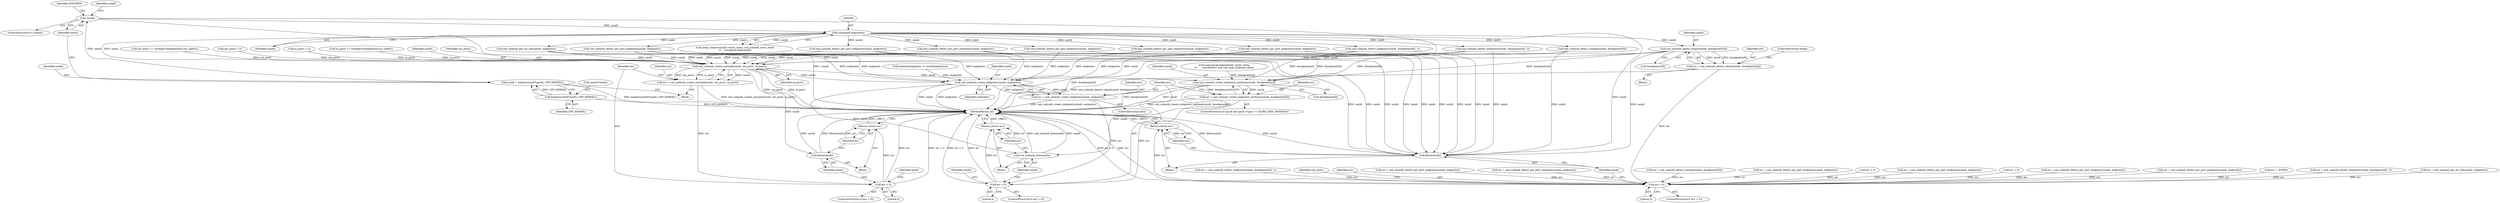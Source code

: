 digraph "1_linux_07d86ca93db7e5cdf4743564d98292042ec21af7@array" {
"1000281" [label="(Call,snd_usbmidi_detect_roland(umidi, &endpoints[0]))"];
"1000203" [label="(Call,(unsigned long)umidi)"];
"1000129" [label="(Call,!umidi)"];
"1000121" [label="(Call,umidi = kzalloc(sizeof(*umidi), GFP_KERNEL))"];
"1000123" [label="(Call,kzalloc(sizeof(*umidi), GFP_KERNEL))"];
"1000279" [label="(Call,err = snd_usbmidi_detect_roland(umidi, &endpoints[0]))"];
"1000476" [label="(Call,err < 0)"];
"1000482" [label="(Return,return err;)"];
"1000480" [label="(Call,kfree(umidi))"];
"1000518" [label="(Call,snd_usbmidi_create_rawmidi(umidi, out_ports, in_ports))"];
"1000516" [label="(Call,err = snd_usbmidi_create_rawmidi(umidi, out_ports, in_ports))"];
"1000523" [label="(Call,err < 0)"];
"1000529" [label="(Return,return err;)"];
"1000527" [label="(Call,kfree(umidi))"];
"1000541" [label="(Call,snd_usbmidi_create_endpoints_midiman(umidi, &endpoints[0]))"];
"1000539" [label="(Call,err = snd_usbmidi_create_endpoints_midiman(umidi, &endpoints[0]))"];
"1000554" [label="(Call,err < 0)"];
"1000560" [label="(Return,return err;)"];
"1000558" [label="(Call,snd_usbmidi_free(umidi))"];
"1000550" [label="(Call,snd_usbmidi_create_endpoints(umidi, endpoints))"];
"1000548" [label="(Call,err = snd_usbmidi_create_endpoints(umidi, endpoints))"];
"1000541" [label="(Call,snd_usbmidi_create_endpoints_midiman(umidi, &endpoints[0]))"];
"1000269" [label="(Call,err = snd_usbmidi_detect_yamaha(umidi, &endpoints[0]))"];
"1000383" [label="(Call,err = snd_usbmidi_detect_per_port_endpoints(umidi, endpoints))"];
"1000435" [label="(Call,err < 0)"];
"1000114" [label="(Block,)"];
"1000482" [label="(Return,return err;)"];
"1000222" [label="(Call,snd_usbmidi_get_ms_info(umidi, endpoints))"];
"1000452" [label="(Call,err = snd_usbmidi_detect_per_port_endpoints(umidi, endpoints))"];
"1000500" [label="(Call,out_ports += hweight16(endpoints[i].out_cables))"];
"1000554" [label="(Call,err < 0)"];
"1000481" [label="(Identifier,umidi)"];
"1000484" [label="(Call,out_ports = 0)"];
"1000547" [label="(ControlStructure,else)"];
"1000133" [label="(Identifier,ENOMEM)"];
"1000540" [label="(Identifier,err)"];
"1000283" [label="(Call,&endpoints[0])"];
"1000524" [label="(Identifier,err)"];
"1000543" [label="(Call,&endpoints[0])"];
"1000521" [label="(Identifier,in_ports)"];
"1000487" [label="(Call,in_ports = 0)"];
"1000522" [label="(ControlStructure,if (err < 0))"];
"1000518" [label="(Call,snd_usbmidi_create_rawmidi(umidi, out_ports, in_ports))"];
"1000129" [label="(Call,!umidi)"];
"1000516" [label="(Call,err = snd_usbmidi_create_rawmidi(umidi, out_ports, in_ports))"];
"1000123" [label="(Call,kzalloc(sizeof(*umidi), GFP_KERNEL))"];
"1000305" [label="(Call,err = 0)"];
"1000127" [label="(Identifier,GFP_KERNEL)"];
"1000478" [label="(Literal,0)"];
"1000124" [label="(Call,sizeof(*umidi))"];
"1000530" [label="(Identifier,err)"];
"1000561" [label="(Identifier,err)"];
"1000271" [label="(Call,snd_usbmidi_detect_yamaha(umidi, &endpoints[0]))"];
"1000550" [label="(Call,snd_usbmidi_create_endpoints(umidi, endpoints))"];
"1000316" [label="(Call,err = snd_usbmidi_detect_per_port_endpoints(umidi, endpoints))"];
"1000343" [label="(Call,err = snd_usbmidi_detect_per_port_endpoints(umidi, endpoints))"];
"1000280" [label="(Identifier,err)"];
"1000529" [label="(Return,return err;)"];
"1000508" [label="(Call,in_ports += hweight16(endpoints[i].in_cables))"];
"1000560" [label="(Return,return err;)"];
"1000128" [label="(ControlStructure,if (!umidi))"];
"1000398" [label="(Call,snd_usbmidi_detect_per_port_endpoints(umidi, endpoints))"];
"1000205" [label="(Identifier,umidi)"];
"1000479" [label="(Block,)"];
"1000519" [label="(Identifier,umidi)"];
"1000470" [label="(Call,err = -ENXIO)"];
"1000203" [label="(Call,(unsigned long)umidi)"];
"1000287" [label="(ControlStructure,break;)"];
"1000551" [label="(Identifier,umidi)"];
"1000476" [label="(Call,err < 0)"];
"1000555" [label="(Identifier,err)"];
"1000533" [label="(Identifier,quirk)"];
"1000130" [label="(Identifier,umidi)"];
"1000475" [label="(ControlStructure,if (err < 0))"];
"1000526" [label="(Block,)"];
"1000441" [label="(Call,snd_usbmidi_detect_per_port_endpoints(umidi, endpoints))"];
"1000260" [label="(Call,snd_usbmidi_detect_endpoints(umidi, &endpoints[0], 1))"];
"1000345" [label="(Call,snd_usbmidi_detect_per_port_endpoints(umidi, endpoints))"];
"1000558" [label="(Call,snd_usbmidi_free(umidi))"];
"1000122" [label="(Identifier,umidi)"];
"1000318" [label="(Call,snd_usbmidi_detect_per_port_endpoints(umidi, endpoints))"];
"1000480" [label="(Call,kfree(umidi))"];
"1000542" [label="(Identifier,umidi)"];
"1000385" [label="(Call,snd_usbmidi_detect_per_port_endpoints(umidi, endpoints))"];
"1000520" [label="(Identifier,out_ports)"];
"1000366" [label="(Call,err = snd_usbmidi_detect_endpoints(umidi, &endpoints[0], 1))"];
"1000368" [label="(Call,snd_usbmidi_detect_endpoints(umidi, &endpoints[0], 1))"];
"1000454" [label="(Call,snd_usbmidi_detect_per_port_endpoints(umidi, endpoints))"];
"1000523" [label="(Call,err < 0)"];
"1000121" [label="(Call,umidi = kzalloc(sizeof(*umidi), GFP_KERNEL))"];
"1000549" [label="(Identifier,err)"];
"1000548" [label="(Call,err = snd_usbmidi_create_endpoints(umidi, endpoints))"];
"1000295" [label="(Call,memcpy(&endpoints[0], quirk->data,\n\t\t       sizeof(struct snd_usb_midi_endpoint_info)))"];
"1000539" [label="(Call,err = snd_usbmidi_create_endpoints_midiman(umidi, &endpoints[0]))"];
"1000556" [label="(Literal,0)"];
"1000220" [label="(Call,err = snd_usbmidi_get_ms_info(umidi, endpoints))"];
"1000258" [label="(Call,err = snd_usbmidi_detect_endpoints(umidi, &endpoints[0], 1))"];
"1000197" [label="(Call,setup_timer(&umidi->error_timer, snd_usbmidi_error_timer,\n\t\t    (unsigned long)umidi))"];
"1000281" [label="(Call,snd_usbmidi_detect_roland(umidi, &endpoints[0]))"];
"1000531" [label="(ControlStructure,if (quirk && quirk->type == QUIRK_MIDI_MIDIMAN))"];
"1000525" [label="(Literal,0)"];
"1000559" [label="(Identifier,umidi)"];
"1000218" [label="(Block,)"];
"1000485" [label="(Identifier,out_ports)"];
"1000553" [label="(ControlStructure,if (err < 0))"];
"1000206" [label="(Call,memset(endpoints, 0, sizeof(endpoints)))"];
"1000527" [label="(Call,kfree(umidi))"];
"1000517" [label="(Identifier,err)"];
"1000279" [label="(Call,err = snd_usbmidi_detect_roland(umidi, &endpoints[0]))"];
"1000564" [label="(Identifier,umidi)"];
"1000557" [label="(Block,)"];
"1000136" [label="(Identifier,umidi)"];
"1000477" [label="(Identifier,err)"];
"1000396" [label="(Call,err = snd_usbmidi_detect_per_port_endpoints(umidi, endpoints))"];
"1000574" [label="(MethodReturn,int)"];
"1000483" [label="(Identifier,err)"];
"1000552" [label="(Identifier,endpoints)"];
"1000282" [label="(Identifier,umidi)"];
"1000439" [label="(Call,err = snd_usbmidi_detect_per_port_endpoints(umidi, endpoints))"];
"1000528" [label="(Identifier,umidi)"];
"1000281" -> "1000279"  [label="AST: "];
"1000281" -> "1000283"  [label="CFG: "];
"1000282" -> "1000281"  [label="AST: "];
"1000283" -> "1000281"  [label="AST: "];
"1000279" -> "1000281"  [label="CFG: "];
"1000281" -> "1000574"  [label="DDG: &endpoints[0]"];
"1000281" -> "1000279"  [label="DDG: umidi"];
"1000281" -> "1000279"  [label="DDG: &endpoints[0]"];
"1000203" -> "1000281"  [label="DDG: umidi"];
"1000281" -> "1000480"  [label="DDG: umidi"];
"1000281" -> "1000518"  [label="DDG: umidi"];
"1000281" -> "1000541"  [label="DDG: &endpoints[0]"];
"1000203" -> "1000197"  [label="AST: "];
"1000203" -> "1000205"  [label="CFG: "];
"1000204" -> "1000203"  [label="AST: "];
"1000205" -> "1000203"  [label="AST: "];
"1000197" -> "1000203"  [label="CFG: "];
"1000203" -> "1000197"  [label="DDG: umidi"];
"1000129" -> "1000203"  [label="DDG: umidi"];
"1000203" -> "1000222"  [label="DDG: umidi"];
"1000203" -> "1000260"  [label="DDG: umidi"];
"1000203" -> "1000271"  [label="DDG: umidi"];
"1000203" -> "1000318"  [label="DDG: umidi"];
"1000203" -> "1000345"  [label="DDG: umidi"];
"1000203" -> "1000368"  [label="DDG: umidi"];
"1000203" -> "1000385"  [label="DDG: umidi"];
"1000203" -> "1000398"  [label="DDG: umidi"];
"1000203" -> "1000441"  [label="DDG: umidi"];
"1000203" -> "1000454"  [label="DDG: umidi"];
"1000203" -> "1000480"  [label="DDG: umidi"];
"1000203" -> "1000518"  [label="DDG: umidi"];
"1000129" -> "1000128"  [label="AST: "];
"1000129" -> "1000130"  [label="CFG: "];
"1000130" -> "1000129"  [label="AST: "];
"1000133" -> "1000129"  [label="CFG: "];
"1000136" -> "1000129"  [label="CFG: "];
"1000129" -> "1000574"  [label="DDG: umidi"];
"1000129" -> "1000574"  [label="DDG: !umidi"];
"1000121" -> "1000129"  [label="DDG: umidi"];
"1000121" -> "1000114"  [label="AST: "];
"1000121" -> "1000123"  [label="CFG: "];
"1000122" -> "1000121"  [label="AST: "];
"1000123" -> "1000121"  [label="AST: "];
"1000130" -> "1000121"  [label="CFG: "];
"1000121" -> "1000574"  [label="DDG: kzalloc(sizeof(*umidi), GFP_KERNEL)"];
"1000123" -> "1000121"  [label="DDG: GFP_KERNEL"];
"1000123" -> "1000127"  [label="CFG: "];
"1000124" -> "1000123"  [label="AST: "];
"1000127" -> "1000123"  [label="AST: "];
"1000123" -> "1000574"  [label="DDG: GFP_KERNEL"];
"1000279" -> "1000218"  [label="AST: "];
"1000280" -> "1000279"  [label="AST: "];
"1000287" -> "1000279"  [label="CFG: "];
"1000279" -> "1000574"  [label="DDG: snd_usbmidi_detect_roland(umidi, &endpoints[0])"];
"1000279" -> "1000476"  [label="DDG: err"];
"1000476" -> "1000475"  [label="AST: "];
"1000476" -> "1000478"  [label="CFG: "];
"1000477" -> "1000476"  [label="AST: "];
"1000478" -> "1000476"  [label="AST: "];
"1000481" -> "1000476"  [label="CFG: "];
"1000485" -> "1000476"  [label="CFG: "];
"1000476" -> "1000574"  [label="DDG: err < 0"];
"1000476" -> "1000574"  [label="DDG: err"];
"1000258" -> "1000476"  [label="DDG: err"];
"1000396" -> "1000476"  [label="DDG: err"];
"1000435" -> "1000476"  [label="DDG: err"];
"1000439" -> "1000476"  [label="DDG: err"];
"1000305" -> "1000476"  [label="DDG: err"];
"1000366" -> "1000476"  [label="DDG: err"];
"1000452" -> "1000476"  [label="DDG: err"];
"1000269" -> "1000476"  [label="DDG: err"];
"1000470" -> "1000476"  [label="DDG: err"];
"1000316" -> "1000476"  [label="DDG: err"];
"1000220" -> "1000476"  [label="DDG: err"];
"1000343" -> "1000476"  [label="DDG: err"];
"1000383" -> "1000476"  [label="DDG: err"];
"1000476" -> "1000482"  [label="DDG: err"];
"1000482" -> "1000479"  [label="AST: "];
"1000482" -> "1000483"  [label="CFG: "];
"1000483" -> "1000482"  [label="AST: "];
"1000574" -> "1000482"  [label="CFG: "];
"1000482" -> "1000574"  [label="DDG: <RET>"];
"1000483" -> "1000482"  [label="DDG: err"];
"1000480" -> "1000479"  [label="AST: "];
"1000480" -> "1000481"  [label="CFG: "];
"1000481" -> "1000480"  [label="AST: "];
"1000483" -> "1000480"  [label="CFG: "];
"1000480" -> "1000574"  [label="DDG: kfree(umidi)"];
"1000480" -> "1000574"  [label="DDG: umidi"];
"1000441" -> "1000480"  [label="DDG: umidi"];
"1000318" -> "1000480"  [label="DDG: umidi"];
"1000398" -> "1000480"  [label="DDG: umidi"];
"1000368" -> "1000480"  [label="DDG: umidi"];
"1000454" -> "1000480"  [label="DDG: umidi"];
"1000222" -> "1000480"  [label="DDG: umidi"];
"1000260" -> "1000480"  [label="DDG: umidi"];
"1000385" -> "1000480"  [label="DDG: umidi"];
"1000345" -> "1000480"  [label="DDG: umidi"];
"1000271" -> "1000480"  [label="DDG: umidi"];
"1000518" -> "1000516"  [label="AST: "];
"1000518" -> "1000521"  [label="CFG: "];
"1000519" -> "1000518"  [label="AST: "];
"1000520" -> "1000518"  [label="AST: "];
"1000521" -> "1000518"  [label="AST: "];
"1000516" -> "1000518"  [label="CFG: "];
"1000518" -> "1000574"  [label="DDG: out_ports"];
"1000518" -> "1000574"  [label="DDG: in_ports"];
"1000518" -> "1000516"  [label="DDG: umidi"];
"1000518" -> "1000516"  [label="DDG: out_ports"];
"1000518" -> "1000516"  [label="DDG: in_ports"];
"1000441" -> "1000518"  [label="DDG: umidi"];
"1000318" -> "1000518"  [label="DDG: umidi"];
"1000398" -> "1000518"  [label="DDG: umidi"];
"1000368" -> "1000518"  [label="DDG: umidi"];
"1000454" -> "1000518"  [label="DDG: umidi"];
"1000222" -> "1000518"  [label="DDG: umidi"];
"1000260" -> "1000518"  [label="DDG: umidi"];
"1000385" -> "1000518"  [label="DDG: umidi"];
"1000345" -> "1000518"  [label="DDG: umidi"];
"1000271" -> "1000518"  [label="DDG: umidi"];
"1000500" -> "1000518"  [label="DDG: out_ports"];
"1000484" -> "1000518"  [label="DDG: out_ports"];
"1000508" -> "1000518"  [label="DDG: in_ports"];
"1000487" -> "1000518"  [label="DDG: in_ports"];
"1000518" -> "1000527"  [label="DDG: umidi"];
"1000518" -> "1000541"  [label="DDG: umidi"];
"1000518" -> "1000550"  [label="DDG: umidi"];
"1000516" -> "1000114"  [label="AST: "];
"1000517" -> "1000516"  [label="AST: "];
"1000524" -> "1000516"  [label="CFG: "];
"1000516" -> "1000574"  [label="DDG: snd_usbmidi_create_rawmidi(umidi, out_ports, in_ports)"];
"1000516" -> "1000523"  [label="DDG: err"];
"1000523" -> "1000522"  [label="AST: "];
"1000523" -> "1000525"  [label="CFG: "];
"1000524" -> "1000523"  [label="AST: "];
"1000525" -> "1000523"  [label="AST: "];
"1000528" -> "1000523"  [label="CFG: "];
"1000533" -> "1000523"  [label="CFG: "];
"1000523" -> "1000574"  [label="DDG: err"];
"1000523" -> "1000574"  [label="DDG: err < 0"];
"1000523" -> "1000529"  [label="DDG: err"];
"1000529" -> "1000526"  [label="AST: "];
"1000529" -> "1000530"  [label="CFG: "];
"1000530" -> "1000529"  [label="AST: "];
"1000574" -> "1000529"  [label="CFG: "];
"1000529" -> "1000574"  [label="DDG: <RET>"];
"1000530" -> "1000529"  [label="DDG: err"];
"1000527" -> "1000526"  [label="AST: "];
"1000527" -> "1000528"  [label="CFG: "];
"1000528" -> "1000527"  [label="AST: "];
"1000530" -> "1000527"  [label="CFG: "];
"1000527" -> "1000574"  [label="DDG: umidi"];
"1000527" -> "1000574"  [label="DDG: kfree(umidi)"];
"1000541" -> "1000539"  [label="AST: "];
"1000541" -> "1000543"  [label="CFG: "];
"1000542" -> "1000541"  [label="AST: "];
"1000543" -> "1000541"  [label="AST: "];
"1000539" -> "1000541"  [label="CFG: "];
"1000541" -> "1000574"  [label="DDG: umidi"];
"1000541" -> "1000574"  [label="DDG: &endpoints[0]"];
"1000541" -> "1000539"  [label="DDG: umidi"];
"1000541" -> "1000539"  [label="DDG: &endpoints[0]"];
"1000368" -> "1000541"  [label="DDG: &endpoints[0]"];
"1000295" -> "1000541"  [label="DDG: &endpoints[0]"];
"1000260" -> "1000541"  [label="DDG: &endpoints[0]"];
"1000271" -> "1000541"  [label="DDG: &endpoints[0]"];
"1000541" -> "1000558"  [label="DDG: umidi"];
"1000539" -> "1000531"  [label="AST: "];
"1000540" -> "1000539"  [label="AST: "];
"1000555" -> "1000539"  [label="CFG: "];
"1000539" -> "1000574"  [label="DDG: snd_usbmidi_create_endpoints_midiman(umidi, &endpoints[0])"];
"1000539" -> "1000554"  [label="DDG: err"];
"1000554" -> "1000553"  [label="AST: "];
"1000554" -> "1000556"  [label="CFG: "];
"1000555" -> "1000554"  [label="AST: "];
"1000556" -> "1000554"  [label="AST: "];
"1000559" -> "1000554"  [label="CFG: "];
"1000564" -> "1000554"  [label="CFG: "];
"1000554" -> "1000574"  [label="DDG: err < 0"];
"1000554" -> "1000574"  [label="DDG: err"];
"1000548" -> "1000554"  [label="DDG: err"];
"1000554" -> "1000560"  [label="DDG: err"];
"1000560" -> "1000557"  [label="AST: "];
"1000560" -> "1000561"  [label="CFG: "];
"1000561" -> "1000560"  [label="AST: "];
"1000574" -> "1000560"  [label="CFG: "];
"1000560" -> "1000574"  [label="DDG: <RET>"];
"1000561" -> "1000560"  [label="DDG: err"];
"1000558" -> "1000557"  [label="AST: "];
"1000558" -> "1000559"  [label="CFG: "];
"1000559" -> "1000558"  [label="AST: "];
"1000561" -> "1000558"  [label="CFG: "];
"1000558" -> "1000574"  [label="DDG: snd_usbmidi_free(umidi)"];
"1000558" -> "1000574"  [label="DDG: umidi"];
"1000550" -> "1000558"  [label="DDG: umidi"];
"1000550" -> "1000548"  [label="AST: "];
"1000550" -> "1000552"  [label="CFG: "];
"1000551" -> "1000550"  [label="AST: "];
"1000552" -> "1000550"  [label="AST: "];
"1000548" -> "1000550"  [label="CFG: "];
"1000550" -> "1000574"  [label="DDG: umidi"];
"1000550" -> "1000574"  [label="DDG: endpoints"];
"1000550" -> "1000548"  [label="DDG: umidi"];
"1000550" -> "1000548"  [label="DDG: endpoints"];
"1000441" -> "1000550"  [label="DDG: endpoints"];
"1000345" -> "1000550"  [label="DDG: endpoints"];
"1000318" -> "1000550"  [label="DDG: endpoints"];
"1000454" -> "1000550"  [label="DDG: endpoints"];
"1000222" -> "1000550"  [label="DDG: endpoints"];
"1000385" -> "1000550"  [label="DDG: endpoints"];
"1000398" -> "1000550"  [label="DDG: endpoints"];
"1000206" -> "1000550"  [label="DDG: endpoints"];
"1000548" -> "1000547"  [label="AST: "];
"1000549" -> "1000548"  [label="AST: "];
"1000555" -> "1000548"  [label="CFG: "];
"1000548" -> "1000574"  [label="DDG: snd_usbmidi_create_endpoints(umidi, endpoints)"];
}
